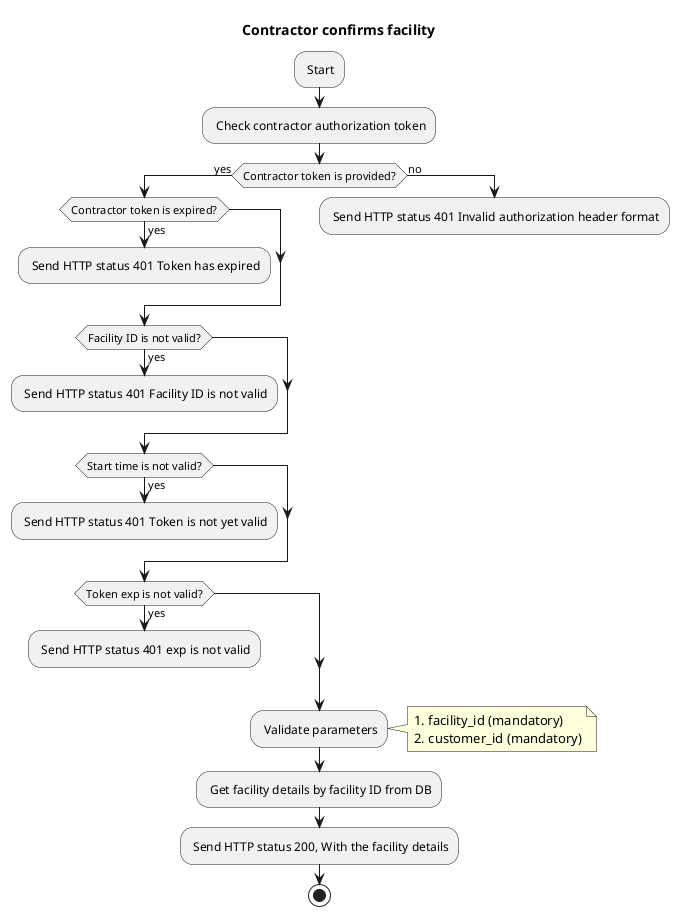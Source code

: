 @startuml Contractor confirm facility
title Contractor confirms facility

: Start;
: Check contractor authorization token;
if (Contractor token is provided?) then (yes)
    if (Contractor token is expired?) then (yes)
        : Send HTTP status 401 Token has expired;
        kill
    endif
    if (Facility ID is not valid?) then (yes)
        : Send HTTP status 401 Facility ID is not valid;
        kill
    endif
    if (Start time is not valid?) then (yes)
        : Send HTTP status 401 Token is not yet valid;
        kill
    endif
    if (Token exp is not valid?) then (yes)
        : Send HTTP status 401 exp is not valid;
        kill
    endif
else (no)
    : Send HTTP status 401 Invalid authorization header format;
    kill
endif
: Validate parameters;
note right
    1. facility_id (mandatory)
    2. customer_id (mandatory)
end note
: Get facility details by facility ID from DB;
: Send HTTP status 200, With the facility details;
stop
@enduml
